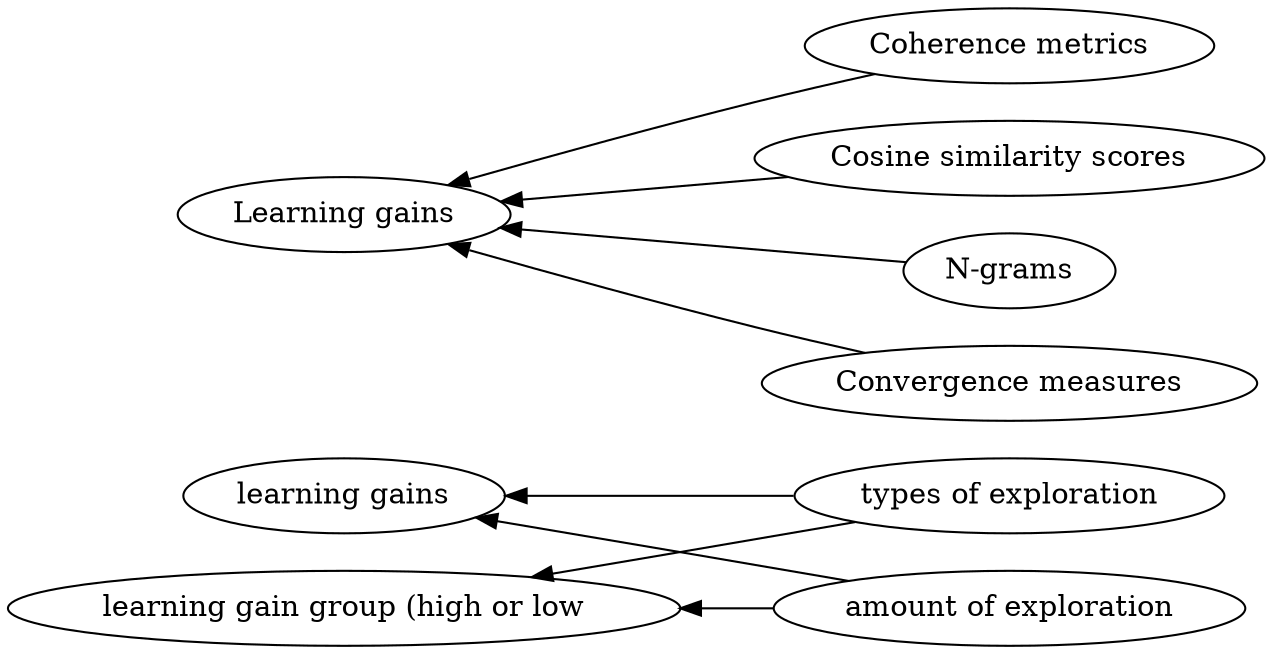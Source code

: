 digraph Test {
	rankdir=RL
	size="10,10"
	overlap=false
	splines=true
	{rank=same; "types of exploration" "Coherence metrics" "Cosine similarity scores" "N-grams" "Convergence measures" "amount of exploration";}
	{rank=same; "Learning gains" "learning gains" "learning gain group (high or low";}
	"Convergence measures" [href="https://scholar.google.com/scholar?hl=en&q=The%20Effect%20of%20Mutual%20Gaze%20Perception%20on%20Students’%20Verbal%20Coordination" target=_blank]
	"Convergence measures" -> "Learning gains"
	"Coherence metrics" [href="https://scholar.google.com/scholar?hl=en&q=The%20Effect%20of%20Mutual%20Gaze%20Perception%20on%20Students’%20Verbal%20Coordination" target=_blank]
	"Coherence metrics" -> "Learning gains"
	"N-grams" [href="https://scholar.google.com/scholar?hl=en&q=The%20Effect%20of%20Mutual%20Gaze%20Perception%20on%20Students’%20Verbal%20Coordination" target=_blank]
	"N-grams" -> "Learning gains"
	"Cosine similarity scores" [href="https://scholar.google.com/scholar?hl=en&q=The%20Effect%20of%20Mutual%20Gaze%20Perception%20on%20Students’%20Verbal%20Coordination" target=_blank]
	"Cosine similarity scores" -> "Learning gains"
	"amount of exploration" [href="https://scholar.google.com/scholar?hl=en&q=Unraveling%20Students'%20Interaction%20around%20a%20Tangible%20Interface%20Using%20Multimodal%20Learning%20Analytics." target=_blank]
	"amount of exploration" -> "learning gains"
	"types of exploration" [href="https://scholar.google.com/scholar?hl=en&q=Unraveling%20Students'%20Interaction%20around%20a%20Tangible%20Interface%20Using%20Multimodal%20Learning%20Analytics." target=_blank]
	"types of exploration" -> "learning gains"
	"amount of exploration" [href="https://scholar.google.com/scholar?hl=en&q=Unraveling%20Students'%20Interaction%20around%20a%20Tangible%20Interface%20Using%20Multimodal%20Learning%20Analytics." target=_blank]
	"amount of exploration" -> "learning gain group (high or low"
	"types of exploration" [href="https://scholar.google.com/scholar?hl=en&q=Unraveling%20Students'%20Interaction%20around%20a%20Tangible%20Interface%20Using%20Multimodal%20Learning%20Analytics." target=_blank]
	"types of exploration" -> "learning gain group (high or low"
}
